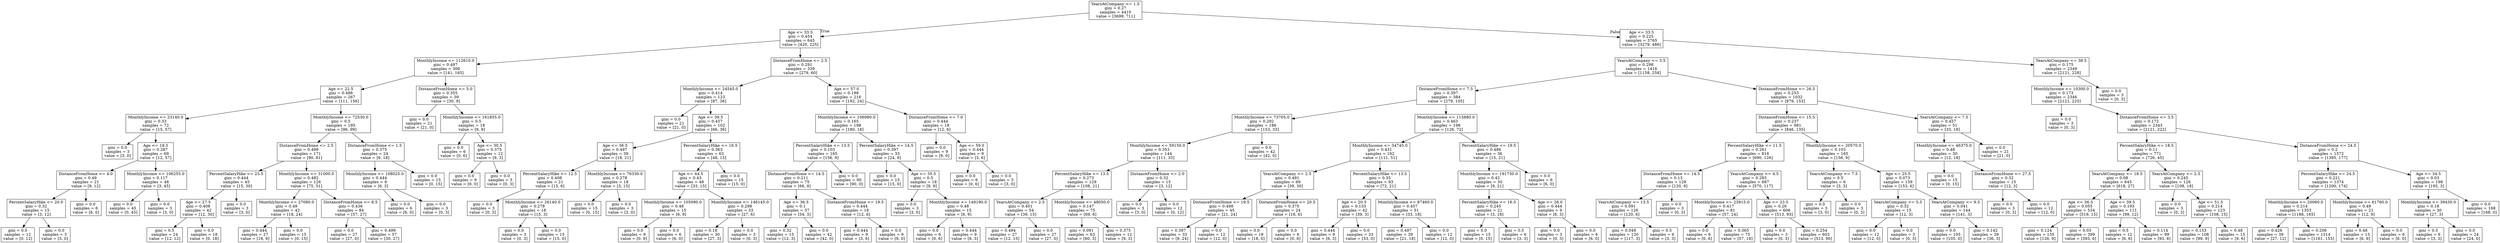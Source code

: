digraph Tree {
node [shape=box] ;
0 [label="YearsAtCompany <= 1.5\ngini = 0.27\nsamples = 4410\nvalue = [3699, 711]"] ;
1 [label="Age <= 33.5\ngini = 0.454\nsamples = 645\nvalue = [420, 225]"] ;
0 -> 1 [labeldistance=2.5, labelangle=45, headlabel="True"] ;
2 [label="MonthlyIncome <= 112610.0\ngini = 0.497\nsamples = 306\nvalue = [141, 165]"] ;
1 -> 2 ;
3 [label="Age <= 22.5\ngini = 0.486\nsamples = 267\nvalue = [111, 156]"] ;
2 -> 3 ;
4 [label="MonthlyIncome <= 23140.0\ngini = 0.33\nsamples = 72\nvalue = [15, 57]"] ;
3 -> 4 ;
5 [label="gini = 0.0\nsamples = 3\nvalue = [3, 0]"] ;
4 -> 5 ;
6 [label="Age <= 18.5\ngini = 0.287\nsamples = 69\nvalue = [12, 57]"] ;
4 -> 6 ;
7 [label="DistanceFromHome <= 4.0\ngini = 0.49\nsamples = 21\nvalue = [9, 12]"] ;
6 -> 7 ;
8 [label="PercentSalaryHike <= 20.0\ngini = 0.32\nsamples = 15\nvalue = [3, 12]"] ;
7 -> 8 ;
9 [label="gini = 0.0\nsamples = 12\nvalue = [0, 12]"] ;
8 -> 9 ;
10 [label="gini = 0.0\nsamples = 3\nvalue = [3, 0]"] ;
8 -> 10 ;
11 [label="gini = 0.0\nsamples = 6\nvalue = [6, 0]"] ;
7 -> 11 ;
12 [label="MonthlyIncome <= 106255.0\ngini = 0.117\nsamples = 48\nvalue = [3, 45]"] ;
6 -> 12 ;
13 [label="gini = 0.0\nsamples = 45\nvalue = [0, 45]"] ;
12 -> 13 ;
14 [label="gini = 0.0\nsamples = 3\nvalue = [3, 0]"] ;
12 -> 14 ;
15 [label="MonthlyIncome <= 72530.0\ngini = 0.5\nsamples = 195\nvalue = [96, 99]"] ;
3 -> 15 ;
16 [label="DistanceFromHome <= 2.5\ngini = 0.499\nsamples = 171\nvalue = [90, 81]"] ;
15 -> 16 ;
17 [label="PercentSalaryHike <= 23.5\ngini = 0.444\nsamples = 45\nvalue = [15, 30]"] ;
16 -> 17 ;
18 [label="Age <= 27.5\ngini = 0.408\nsamples = 42\nvalue = [12, 30]"] ;
17 -> 18 ;
19 [label="gini = 0.5\nsamples = 24\nvalue = [12, 12]"] ;
18 -> 19 ;
20 [label="gini = 0.0\nsamples = 18\nvalue = [0, 18]"] ;
18 -> 20 ;
21 [label="gini = 0.0\nsamples = 3\nvalue = [3, 0]"] ;
17 -> 21 ;
22 [label="MonthlyIncome <= 31000.0\ngini = 0.482\nsamples = 126\nvalue = [75, 51]"] ;
16 -> 22 ;
23 [label="MonthlyIncome <= 27080.0\ngini = 0.49\nsamples = 42\nvalue = [18, 24]"] ;
22 -> 23 ;
24 [label="gini = 0.444\nsamples = 27\nvalue = [18, 9]"] ;
23 -> 24 ;
25 [label="gini = 0.0\nsamples = 15\nvalue = [0, 15]"] ;
23 -> 25 ;
26 [label="DistanceFromHome <= 8.5\ngini = 0.436\nsamples = 84\nvalue = [57, 27]"] ;
22 -> 26 ;
27 [label="gini = 0.0\nsamples = 27\nvalue = [27, 0]"] ;
26 -> 27 ;
28 [label="gini = 0.499\nsamples = 57\nvalue = [30, 27]"] ;
26 -> 28 ;
29 [label="DistanceFromHome <= 1.5\ngini = 0.375\nsamples = 24\nvalue = [6, 18]"] ;
15 -> 29 ;
30 [label="MonthlyIncome <= 108025.0\ngini = 0.444\nsamples = 9\nvalue = [6, 3]"] ;
29 -> 30 ;
31 [label="gini = 0.0\nsamples = 6\nvalue = [6, 0]"] ;
30 -> 31 ;
32 [label="gini = 0.0\nsamples = 3\nvalue = [0, 3]"] ;
30 -> 32 ;
33 [label="gini = 0.0\nsamples = 15\nvalue = [0, 15]"] ;
29 -> 33 ;
34 [label="DistanceFromHome <= 5.0\ngini = 0.355\nsamples = 39\nvalue = [30, 9]"] ;
2 -> 34 ;
35 [label="gini = 0.0\nsamples = 21\nvalue = [21, 0]"] ;
34 -> 35 ;
36 [label="MonthlyIncome <= 161855.0\ngini = 0.5\nsamples = 18\nvalue = [9, 9]"] ;
34 -> 36 ;
37 [label="gini = 0.0\nsamples = 6\nvalue = [0, 6]"] ;
36 -> 37 ;
38 [label="Age <= 30.5\ngini = 0.375\nsamples = 12\nvalue = [9, 3]"] ;
36 -> 38 ;
39 [label="gini = 0.0\nsamples = 9\nvalue = [9, 0]"] ;
38 -> 39 ;
40 [label="gini = 0.0\nsamples = 3\nvalue = [0, 3]"] ;
38 -> 40 ;
41 [label="DistanceFromHome <= 2.5\ngini = 0.291\nsamples = 339\nvalue = [279, 60]"] ;
1 -> 41 ;
42 [label="MonthlyIncome <= 24545.0\ngini = 0.414\nsamples = 123\nvalue = [87, 36]"] ;
41 -> 42 ;
43 [label="gini = 0.0\nsamples = 21\nvalue = [21, 0]"] ;
42 -> 43 ;
44 [label="Age <= 39.5\ngini = 0.457\nsamples = 102\nvalue = [66, 36]"] ;
42 -> 44 ;
45 [label="Age <= 36.5\ngini = 0.497\nsamples = 39\nvalue = [18, 21]"] ;
44 -> 45 ;
46 [label="PercentSalaryHike <= 12.5\ngini = 0.408\nsamples = 21\nvalue = [15, 6]"] ;
45 -> 46 ;
47 [label="gini = 0.0\nsamples = 3\nvalue = [0, 3]"] ;
46 -> 47 ;
48 [label="MonthlyIncome <= 26140.0\ngini = 0.278\nsamples = 18\nvalue = [15, 3]"] ;
46 -> 48 ;
49 [label="gini = 0.0\nsamples = 3\nvalue = [0, 3]"] ;
48 -> 49 ;
50 [label="gini = 0.0\nsamples = 15\nvalue = [15, 0]"] ;
48 -> 50 ;
51 [label="MonthlyIncome <= 76330.0\ngini = 0.278\nsamples = 18\nvalue = [3, 15]"] ;
45 -> 51 ;
52 [label="gini = 0.0\nsamples = 15\nvalue = [0, 15]"] ;
51 -> 52 ;
53 [label="gini = 0.0\nsamples = 3\nvalue = [3, 0]"] ;
51 -> 53 ;
54 [label="PercentSalaryHike <= 16.5\ngini = 0.363\nsamples = 63\nvalue = [48, 15]"] ;
44 -> 54 ;
55 [label="Age <= 44.5\ngini = 0.43\nsamples = 48\nvalue = [33, 15]"] ;
54 -> 55 ;
56 [label="MonthlyIncome <= 105090.0\ngini = 0.48\nsamples = 15\nvalue = [6, 9]"] ;
55 -> 56 ;
57 [label="gini = 0.0\nsamples = 9\nvalue = [0, 9]"] ;
56 -> 57 ;
58 [label="gini = 0.0\nsamples = 6\nvalue = [6, 0]"] ;
56 -> 58 ;
59 [label="MonthlyIncome <= 146145.0\ngini = 0.298\nsamples = 33\nvalue = [27, 6]"] ;
55 -> 59 ;
60 [label="gini = 0.18\nsamples = 30\nvalue = [27, 3]"] ;
59 -> 60 ;
61 [label="gini = 0.0\nsamples = 3\nvalue = [0, 3]"] ;
59 -> 61 ;
62 [label="gini = 0.0\nsamples = 15\nvalue = [15, 0]"] ;
54 -> 62 ;
63 [label="Age <= 57.0\ngini = 0.198\nsamples = 216\nvalue = [192, 24]"] ;
41 -> 63 ;
64 [label="MonthlyIncome <= 106980.0\ngini = 0.165\nsamples = 198\nvalue = [180, 18]"] ;
63 -> 64 ;
65 [label="PercentSalaryHike <= 13.5\ngini = 0.103\nsamples = 165\nvalue = [156, 9]"] ;
64 -> 65 ;
66 [label="DistanceFromHome <= 14.5\ngini = 0.211\nsamples = 75\nvalue = [66, 9]"] ;
65 -> 66 ;
67 [label="Age <= 36.5\ngini = 0.1\nsamples = 57\nvalue = [54, 3]"] ;
66 -> 67 ;
68 [label="gini = 0.32\nsamples = 15\nvalue = [12, 3]"] ;
67 -> 68 ;
69 [label="gini = 0.0\nsamples = 42\nvalue = [42, 0]"] ;
67 -> 69 ;
70 [label="DistanceFromHome <= 19.5\ngini = 0.444\nsamples = 18\nvalue = [12, 6]"] ;
66 -> 70 ;
71 [label="gini = 0.444\nsamples = 9\nvalue = [3, 6]"] ;
70 -> 71 ;
72 [label="gini = 0.0\nsamples = 9\nvalue = [9, 0]"] ;
70 -> 72 ;
73 [label="gini = 0.0\nsamples = 90\nvalue = [90, 0]"] ;
65 -> 73 ;
74 [label="PercentSalaryHike <= 14.5\ngini = 0.397\nsamples = 33\nvalue = [24, 9]"] ;
64 -> 74 ;
75 [label="gini = 0.0\nsamples = 15\nvalue = [15, 0]"] ;
74 -> 75 ;
76 [label="Age <= 35.5\ngini = 0.5\nsamples = 18\nvalue = [9, 9]"] ;
74 -> 76 ;
77 [label="gini = 0.0\nsamples = 3\nvalue = [3, 0]"] ;
76 -> 77 ;
78 [label="MonthlyIncome <= 149190.0\ngini = 0.48\nsamples = 15\nvalue = [6, 9]"] ;
76 -> 78 ;
79 [label="gini = 0.0\nsamples = 6\nvalue = [0, 6]"] ;
78 -> 79 ;
80 [label="gini = 0.444\nsamples = 9\nvalue = [6, 3]"] ;
78 -> 80 ;
81 [label="DistanceFromHome <= 7.0\ngini = 0.444\nsamples = 18\nvalue = [12, 6]"] ;
63 -> 81 ;
82 [label="gini = 0.0\nsamples = 9\nvalue = [9, 0]"] ;
81 -> 82 ;
83 [label="Age <= 59.0\ngini = 0.444\nsamples = 9\nvalue = [3, 6]"] ;
81 -> 83 ;
84 [label="gini = 0.0\nsamples = 6\nvalue = [0, 6]"] ;
83 -> 84 ;
85 [label="gini = 0.0\nsamples = 3\nvalue = [3, 0]"] ;
83 -> 85 ;
86 [label="Age <= 33.5\ngini = 0.225\nsamples = 3765\nvalue = [3279, 486]"] ;
0 -> 86 [labeldistance=2.5, labelangle=-45, headlabel="False"] ;
87 [label="YearsAtCompany <= 3.5\ngini = 0.298\nsamples = 1416\nvalue = [1158, 258]"] ;
86 -> 87 ;
88 [label="DistanceFromHome <= 7.5\ngini = 0.397\nsamples = 384\nvalue = [279, 105]"] ;
87 -> 88 ;
89 [label="MonthlyIncome <= 73705.0\ngini = 0.292\nsamples = 186\nvalue = [153, 33]"] ;
88 -> 89 ;
90 [label="MonthlyIncome <= 59150.0\ngini = 0.353\nsamples = 144\nvalue = [111, 33]"] ;
89 -> 90 ;
91 [label="PercentSalaryHike <= 13.5\ngini = 0.273\nsamples = 129\nvalue = [108, 21]"] ;
90 -> 91 ;
92 [label="YearsAtCompany <= 2.5\ngini = 0.401\nsamples = 54\nvalue = [39, 15]"] ;
91 -> 92 ;
93 [label="gini = 0.494\nsamples = 27\nvalue = [12, 15]"] ;
92 -> 93 ;
94 [label="gini = 0.0\nsamples = 27\nvalue = [27, 0]"] ;
92 -> 94 ;
95 [label="MonthlyIncome <= 48050.0\ngini = 0.147\nsamples = 75\nvalue = [69, 6]"] ;
91 -> 95 ;
96 [label="gini = 0.091\nsamples = 63\nvalue = [60, 3]"] ;
95 -> 96 ;
97 [label="gini = 0.375\nsamples = 12\nvalue = [9, 3]"] ;
95 -> 97 ;
98 [label="DistanceFromHome <= 2.0\ngini = 0.32\nsamples = 15\nvalue = [3, 12]"] ;
90 -> 98 ;
99 [label="gini = 0.0\nsamples = 3\nvalue = [3, 0]"] ;
98 -> 99 ;
100 [label="gini = 0.0\nsamples = 12\nvalue = [0, 12]"] ;
98 -> 100 ;
101 [label="gini = 0.0\nsamples = 42\nvalue = [42, 0]"] ;
89 -> 101 ;
102 [label="MonthlyIncome <= 115880.0\ngini = 0.463\nsamples = 198\nvalue = [126, 72]"] ;
88 -> 102 ;
103 [label="MonthlyIncome <= 34745.0\ngini = 0.431\nsamples = 162\nvalue = [111, 51]"] ;
102 -> 103 ;
104 [label="YearsAtCompany <= 2.5\ngini = 0.491\nsamples = 69\nvalue = [39, 30]"] ;
103 -> 104 ;
105 [label="DistanceFromHome <= 19.5\ngini = 0.498\nsamples = 45\nvalue = [21, 24]"] ;
104 -> 105 ;
106 [label="gini = 0.397\nsamples = 33\nvalue = [9, 24]"] ;
105 -> 106 ;
107 [label="gini = 0.0\nsamples = 12\nvalue = [12, 0]"] ;
105 -> 107 ;
108 [label="DistanceFromHome <= 20.5\ngini = 0.375\nsamples = 24\nvalue = [18, 6]"] ;
104 -> 108 ;
109 [label="gini = 0.0\nsamples = 18\nvalue = [18, 0]"] ;
108 -> 109 ;
110 [label="gini = 0.0\nsamples = 6\nvalue = [0, 6]"] ;
108 -> 110 ;
111 [label="PercentSalaryHike <= 13.5\ngini = 0.35\nsamples = 93\nvalue = [72, 21]"] ;
103 -> 111 ;
112 [label="Age <= 20.5\ngini = 0.133\nsamples = 42\nvalue = [39, 3]"] ;
111 -> 112 ;
113 [label="gini = 0.444\nsamples = 9\nvalue = [6, 3]"] ;
112 -> 113 ;
114 [label="gini = 0.0\nsamples = 33\nvalue = [33, 0]"] ;
112 -> 114 ;
115 [label="MonthlyIncome <= 87460.0\ngini = 0.457\nsamples = 51\nvalue = [33, 18]"] ;
111 -> 115 ;
116 [label="gini = 0.497\nsamples = 39\nvalue = [21, 18]"] ;
115 -> 116 ;
117 [label="gini = 0.0\nsamples = 12\nvalue = [12, 0]"] ;
115 -> 117 ;
118 [label="PercentSalaryHike <= 19.5\ngini = 0.486\nsamples = 36\nvalue = [15, 21]"] ;
102 -> 118 ;
119 [label="MonthlyIncome <= 191730.0\ngini = 0.42\nsamples = 30\nvalue = [9, 21]"] ;
118 -> 119 ;
120 [label="PercentSalaryHike <= 16.5\ngini = 0.245\nsamples = 21\nvalue = [3, 18]"] ;
119 -> 120 ;
121 [label="gini = 0.0\nsamples = 15\nvalue = [0, 15]"] ;
120 -> 121 ;
122 [label="gini = 0.5\nsamples = 6\nvalue = [3, 3]"] ;
120 -> 122 ;
123 [label="Age <= 26.0\ngini = 0.444\nsamples = 9\nvalue = [6, 3]"] ;
119 -> 123 ;
124 [label="gini = 0.0\nsamples = 3\nvalue = [0, 3]"] ;
123 -> 124 ;
125 [label="gini = 0.0\nsamples = 6\nvalue = [6, 0]"] ;
123 -> 125 ;
126 [label="gini = 0.0\nsamples = 6\nvalue = [6, 0]"] ;
118 -> 126 ;
127 [label="DistanceFromHome <= 26.5\ngini = 0.253\nsamples = 1032\nvalue = [879, 153]"] ;
87 -> 127 ;
128 [label="DistanceFromHome <= 15.5\ngini = 0.237\nsamples = 981\nvalue = [846, 135]"] ;
127 -> 128 ;
129 [label="PercentSalaryHike <= 11.5\ngini = 0.261\nsamples = 816\nvalue = [690, 126]"] ;
128 -> 129 ;
130 [label="DistanceFromHome <= 14.5\ngini = 0.13\nsamples = 129\nvalue = [120, 9]"] ;
129 -> 130 ;
131 [label="YearsAtCompany <= 13.5\ngini = 0.091\nsamples = 126\nvalue = [120, 6]"] ;
130 -> 131 ;
132 [label="gini = 0.049\nsamples = 120\nvalue = [117, 3]"] ;
131 -> 132 ;
133 [label="gini = 0.5\nsamples = 6\nvalue = [3, 3]"] ;
131 -> 133 ;
134 [label="gini = 0.0\nsamples = 3\nvalue = [0, 3]"] ;
130 -> 134 ;
135 [label="YearsAtCompany <= 4.5\ngini = 0.283\nsamples = 687\nvalue = [570, 117]"] ;
129 -> 135 ;
136 [label="MonthlyIncome <= 23915.0\ngini = 0.417\nsamples = 81\nvalue = [57, 24]"] ;
135 -> 136 ;
137 [label="gini = 0.0\nsamples = 6\nvalue = [0, 6]"] ;
136 -> 137 ;
138 [label="gini = 0.365\nsamples = 75\nvalue = [57, 18]"] ;
136 -> 138 ;
139 [label="Age <= 23.5\ngini = 0.26\nsamples = 606\nvalue = [513, 93]"] ;
135 -> 139 ;
140 [label="gini = 0.0\nsamples = 3\nvalue = [0, 3]"] ;
139 -> 140 ;
141 [label="gini = 0.254\nsamples = 603\nvalue = [513, 90]"] ;
139 -> 141 ;
142 [label="MonthlyIncome <= 20570.0\ngini = 0.103\nsamples = 165\nvalue = [156, 9]"] ;
128 -> 142 ;
143 [label="YearsAtCompany <= 7.5\ngini = 0.5\nsamples = 6\nvalue = [3, 3]"] ;
142 -> 143 ;
144 [label="gini = 0.0\nsamples = 3\nvalue = [3, 0]"] ;
143 -> 144 ;
145 [label="gini = 0.0\nsamples = 3\nvalue = [0, 3]"] ;
143 -> 145 ;
146 [label="Age <= 25.5\ngini = 0.073\nsamples = 159\nvalue = [153, 6]"] ;
142 -> 146 ;
147 [label="YearsAtCompany <= 5.5\ngini = 0.32\nsamples = 15\nvalue = [12, 3]"] ;
146 -> 147 ;
148 [label="gini = 0.0\nsamples = 12\nvalue = [12, 0]"] ;
147 -> 148 ;
149 [label="gini = 0.0\nsamples = 3\nvalue = [0, 3]"] ;
147 -> 149 ;
150 [label="YearsAtCompany <= 9.5\ngini = 0.041\nsamples = 144\nvalue = [141, 3]"] ;
146 -> 150 ;
151 [label="gini = 0.0\nsamples = 105\nvalue = [105, 0]"] ;
150 -> 151 ;
152 [label="gini = 0.142\nsamples = 39\nvalue = [36, 3]"] ;
150 -> 152 ;
153 [label="YearsAtCompany <= 7.5\ngini = 0.457\nsamples = 51\nvalue = [33, 18]"] ;
127 -> 153 ;
154 [label="MonthlyIncome <= 46375.0\ngini = 0.48\nsamples = 30\nvalue = [12, 18]"] ;
153 -> 154 ;
155 [label="gini = 0.0\nsamples = 15\nvalue = [0, 15]"] ;
154 -> 155 ;
156 [label="DistanceFromHome <= 27.5\ngini = 0.32\nsamples = 15\nvalue = [12, 3]"] ;
154 -> 156 ;
157 [label="gini = 0.0\nsamples = 3\nvalue = [0, 3]"] ;
156 -> 157 ;
158 [label="gini = 0.0\nsamples = 12\nvalue = [12, 0]"] ;
156 -> 158 ;
159 [label="gini = 0.0\nsamples = 21\nvalue = [21, 0]"] ;
153 -> 159 ;
160 [label="YearsAtCompany <= 38.5\ngini = 0.175\nsamples = 2349\nvalue = [2121, 228]"] ;
86 -> 160 ;
161 [label="MonthlyIncome <= 10300.0\ngini = 0.173\nsamples = 2346\nvalue = [2121, 225]"] ;
160 -> 161 ;
162 [label="gini = 0.0\nsamples = 3\nvalue = [0, 3]"] ;
161 -> 162 ;
163 [label="DistanceFromHome <= 3.5\ngini = 0.172\nsamples = 2343\nvalue = [2121, 222]"] ;
161 -> 163 ;
164 [label="PercentSalaryHike <= 18.5\ngini = 0.11\nsamples = 771\nvalue = [726, 45]"] ;
163 -> 164 ;
165 [label="YearsAtCompany <= 16.5\ngini = 0.08\nsamples = 645\nvalue = [618, 27]"] ;
164 -> 165 ;
166 [label="Age <= 36.5\ngini = 0.055\nsamples = 534\nvalue = [519, 15]"] ;
165 -> 166 ;
167 [label="gini = 0.124\nsamples = 135\nvalue = [126, 9]"] ;
166 -> 167 ;
168 [label="gini = 0.03\nsamples = 399\nvalue = [393, 6]"] ;
166 -> 168 ;
169 [label="Age <= 39.5\ngini = 0.193\nsamples = 111\nvalue = [99, 12]"] ;
165 -> 169 ;
170 [label="gini = 0.5\nsamples = 12\nvalue = [6, 6]"] ;
169 -> 170 ;
171 [label="gini = 0.114\nsamples = 99\nvalue = [93, 6]"] ;
169 -> 171 ;
172 [label="YearsAtCompany <= 2.5\ngini = 0.245\nsamples = 126\nvalue = [108, 18]"] ;
164 -> 172 ;
173 [label="gini = 0.0\nsamples = 3\nvalue = [0, 3]"] ;
172 -> 173 ;
174 [label="Age <= 51.5\ngini = 0.214\nsamples = 123\nvalue = [108, 15]"] ;
172 -> 174 ;
175 [label="gini = 0.153\nsamples = 108\nvalue = [99, 9]"] ;
174 -> 175 ;
176 [label="gini = 0.48\nsamples = 15\nvalue = [9, 6]"] ;
174 -> 176 ;
177 [label="DistanceFromHome <= 24.5\ngini = 0.2\nsamples = 1572\nvalue = [1395, 177]"] ;
163 -> 177 ;
178 [label="PercentSalaryHike <= 24.5\ngini = 0.221\nsamples = 1374\nvalue = [1200, 174]"] ;
177 -> 178 ;
179 [label="MonthlyIncome <= 20060.0\ngini = 0.214\nsamples = 1353\nvalue = [1188, 165]"] ;
178 -> 179 ;
180 [label="gini = 0.426\nsamples = 39\nvalue = [27, 12]"] ;
179 -> 180 ;
181 [label="gini = 0.206\nsamples = 1314\nvalue = [1161, 153]"] ;
179 -> 181 ;
182 [label="MonthlyIncome <= 61760.0\ngini = 0.49\nsamples = 21\nvalue = [12, 9]"] ;
178 -> 182 ;
183 [label="gini = 0.48\nsamples = 15\nvalue = [6, 9]"] ;
182 -> 183 ;
184 [label="gini = 0.0\nsamples = 6\nvalue = [6, 0]"] ;
182 -> 184 ;
185 [label="Age <= 34.5\ngini = 0.03\nsamples = 198\nvalue = [195, 3]"] ;
177 -> 185 ;
186 [label="MonthlyIncome <= 39430.0\ngini = 0.18\nsamples = 30\nvalue = [27, 3]"] ;
185 -> 186 ;
187 [label="gini = 0.5\nsamples = 6\nvalue = [3, 3]"] ;
186 -> 187 ;
188 [label="gini = 0.0\nsamples = 24\nvalue = [24, 0]"] ;
186 -> 188 ;
189 [label="gini = 0.0\nsamples = 168\nvalue = [168, 0]"] ;
185 -> 189 ;
190 [label="gini = 0.0\nsamples = 3\nvalue = [0, 3]"] ;
160 -> 190 ;
}